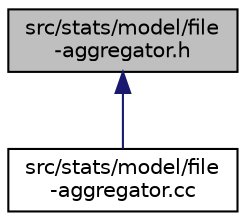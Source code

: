 digraph "src/stats/model/file-aggregator.h"
{
 // LATEX_PDF_SIZE
  edge [fontname="Helvetica",fontsize="10",labelfontname="Helvetica",labelfontsize="10"];
  node [fontname="Helvetica",fontsize="10",shape=record];
  Node1 [label="src/stats/model/file\l-aggregator.h",height=0.2,width=0.4,color="black", fillcolor="grey75", style="filled", fontcolor="black",tooltip=" "];
  Node1 -> Node2 [dir="back",color="midnightblue",fontsize="10",style="solid",fontname="Helvetica"];
  Node2 [label="src/stats/model/file\l-aggregator.cc",height=0.2,width=0.4,color="black", fillcolor="white", style="filled",URL="$file-aggregator_8cc.html",tooltip=" "];
}
